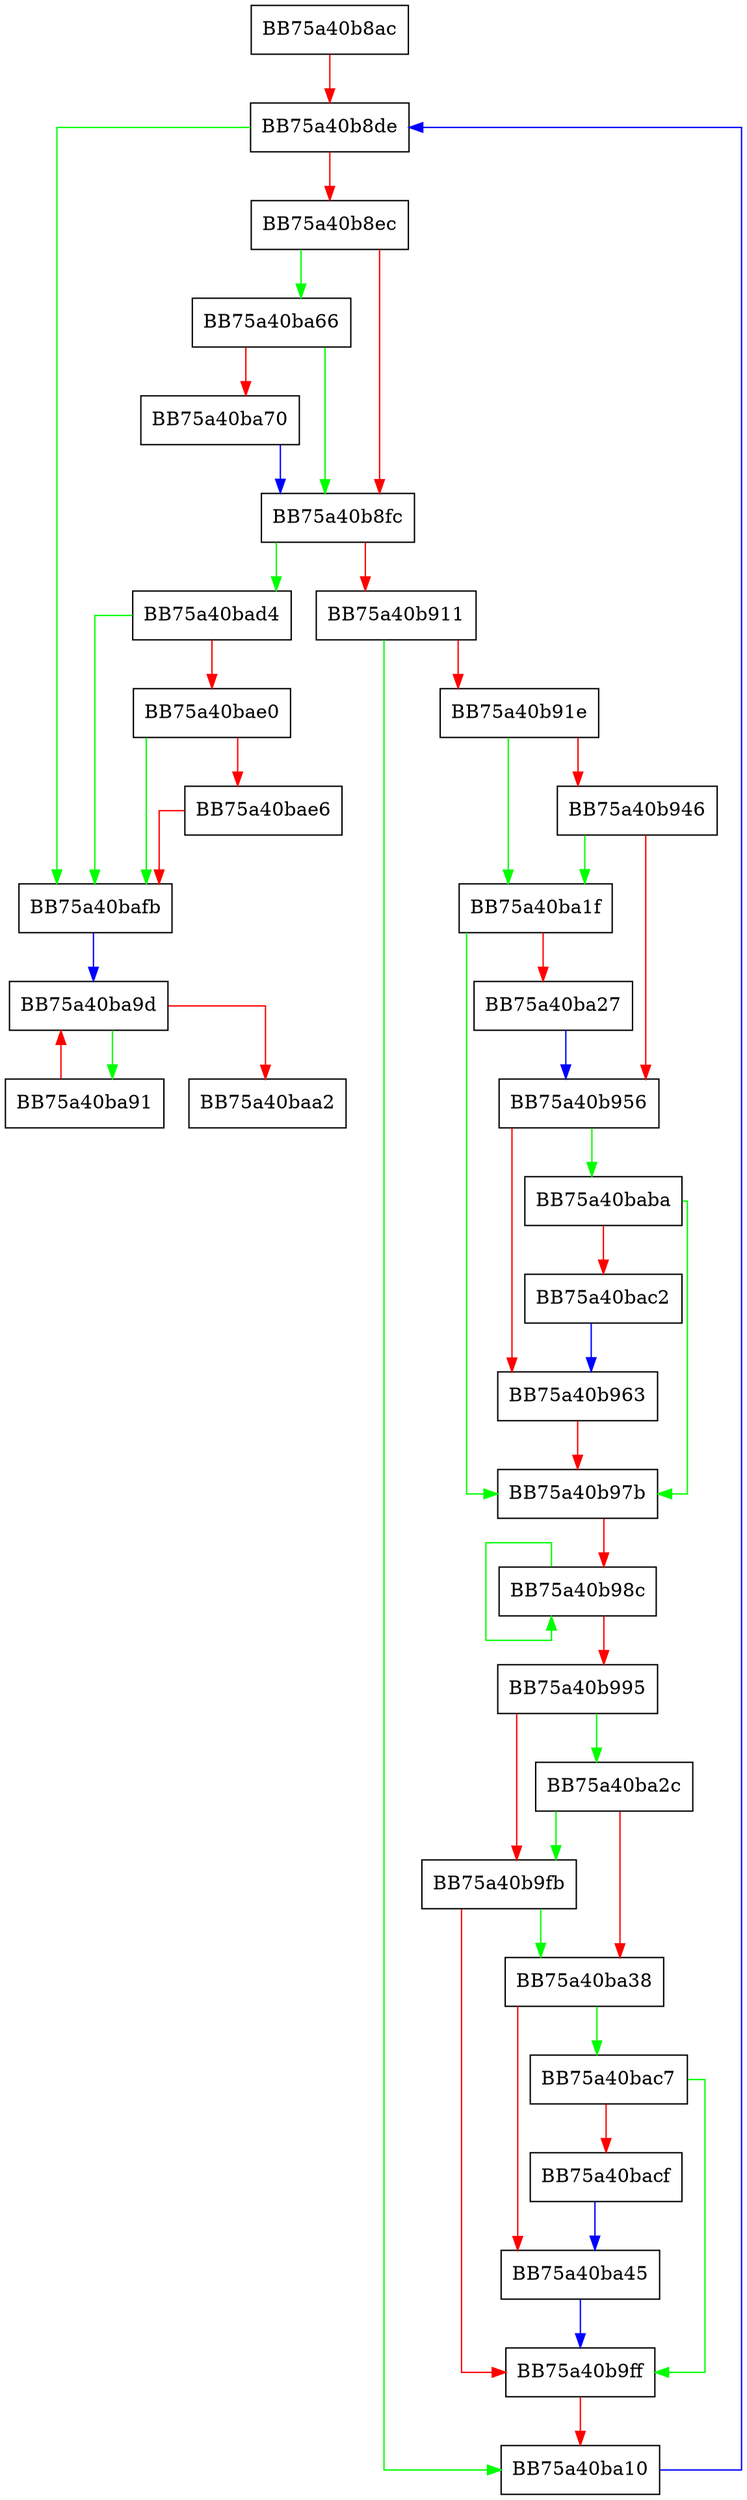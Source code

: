 digraph DoMaintenance {
  node [shape="box"];
  graph [splines=ortho];
  BB75a40b8ac -> BB75a40b8de [color="red"];
  BB75a40b8de -> BB75a40bafb [color="green"];
  BB75a40b8de -> BB75a40b8ec [color="red"];
  BB75a40b8ec -> BB75a40ba66 [color="green"];
  BB75a40b8ec -> BB75a40b8fc [color="red"];
  BB75a40b8fc -> BB75a40bad4 [color="green"];
  BB75a40b8fc -> BB75a40b911 [color="red"];
  BB75a40b911 -> BB75a40ba10 [color="green"];
  BB75a40b911 -> BB75a40b91e [color="red"];
  BB75a40b91e -> BB75a40ba1f [color="green"];
  BB75a40b91e -> BB75a40b946 [color="red"];
  BB75a40b946 -> BB75a40ba1f [color="green"];
  BB75a40b946 -> BB75a40b956 [color="red"];
  BB75a40b956 -> BB75a40baba [color="green"];
  BB75a40b956 -> BB75a40b963 [color="red"];
  BB75a40b963 -> BB75a40b97b [color="red"];
  BB75a40b97b -> BB75a40b98c [color="red"];
  BB75a40b98c -> BB75a40b98c [color="green"];
  BB75a40b98c -> BB75a40b995 [color="red"];
  BB75a40b995 -> BB75a40ba2c [color="green"];
  BB75a40b995 -> BB75a40b9fb [color="red"];
  BB75a40b9fb -> BB75a40ba38 [color="green"];
  BB75a40b9fb -> BB75a40b9ff [color="red"];
  BB75a40b9ff -> BB75a40ba10 [color="red"];
  BB75a40ba10 -> BB75a40b8de [color="blue"];
  BB75a40ba1f -> BB75a40b97b [color="green"];
  BB75a40ba1f -> BB75a40ba27 [color="red"];
  BB75a40ba27 -> BB75a40b956 [color="blue"];
  BB75a40ba2c -> BB75a40b9fb [color="green"];
  BB75a40ba2c -> BB75a40ba38 [color="red"];
  BB75a40ba38 -> BB75a40bac7 [color="green"];
  BB75a40ba38 -> BB75a40ba45 [color="red"];
  BB75a40ba45 -> BB75a40b9ff [color="blue"];
  BB75a40ba66 -> BB75a40b8fc [color="green"];
  BB75a40ba66 -> BB75a40ba70 [color="red"];
  BB75a40ba70 -> BB75a40b8fc [color="blue"];
  BB75a40ba91 -> BB75a40ba9d [color="red"];
  BB75a40ba9d -> BB75a40ba91 [color="green"];
  BB75a40ba9d -> BB75a40baa2 [color="red"];
  BB75a40baba -> BB75a40b97b [color="green"];
  BB75a40baba -> BB75a40bac2 [color="red"];
  BB75a40bac2 -> BB75a40b963 [color="blue"];
  BB75a40bac7 -> BB75a40b9ff [color="green"];
  BB75a40bac7 -> BB75a40bacf [color="red"];
  BB75a40bacf -> BB75a40ba45 [color="blue"];
  BB75a40bad4 -> BB75a40bafb [color="green"];
  BB75a40bad4 -> BB75a40bae0 [color="red"];
  BB75a40bae0 -> BB75a40bafb [color="green"];
  BB75a40bae0 -> BB75a40bae6 [color="red"];
  BB75a40bae6 -> BB75a40bafb [color="red"];
  BB75a40bafb -> BB75a40ba9d [color="blue"];
}